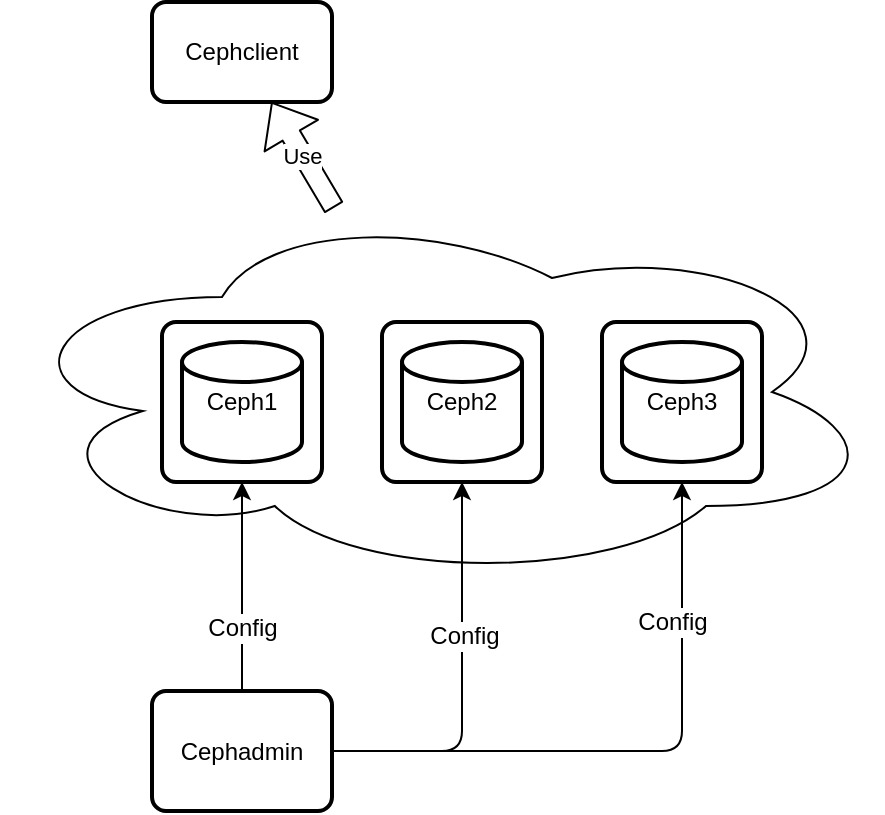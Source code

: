 <mxfile version="12.1.7" type="device" pages="1"><diagram id="cYKObQM2Pi0CjvJzih_y" name="Page-1"><mxGraphModel dx="907" dy="443" grid="1" gridSize="10" guides="1" tooltips="1" connect="1" arrows="1" fold="1" page="1" pageScale="1" pageWidth="827" pageHeight="1169" math="0" shadow="0"><root><mxCell id="0"/><mxCell id="1" parent="0"/><mxCell id="nKhSENf2MaYjsV_gyw1P-4" value="Ceph1" style="strokeWidth=2;html=1;shape=mxgraph.flowchart.database;whiteSpace=wrap;" vertex="1" parent="1"><mxGeometry x="210" y="350" width="60" height="60" as="geometry"/></mxCell><mxCell id="nKhSENf2MaYjsV_gyw1P-5" value="Ceph2" style="strokeWidth=2;html=1;shape=mxgraph.flowchart.database;whiteSpace=wrap;" vertex="1" parent="1"><mxGeometry x="320" y="350" width="60" height="60" as="geometry"/></mxCell><mxCell id="nKhSENf2MaYjsV_gyw1P-6" value="Ceph3" style="strokeWidth=2;html=1;shape=mxgraph.flowchart.database;whiteSpace=wrap;" vertex="1" parent="1"><mxGeometry x="430" y="350" width="60" height="60" as="geometry"/></mxCell><mxCell id="nKhSENf2MaYjsV_gyw1P-7" value="Cephadmin" style="rounded=1;whiteSpace=wrap;html=1;absoluteArcSize=1;arcSize=14;strokeWidth=2;" vertex="1" parent="1"><mxGeometry x="195" y="524.5" width="90" height="60" as="geometry"/></mxCell><mxCell id="nKhSENf2MaYjsV_gyw1P-10" value="" style="endArrow=classic;html=1;edgeStyle=orthogonalEdgeStyle;entryX=0.5;entryY=1;entryDx=0;entryDy=0;" edge="1" parent="1" source="nKhSENf2MaYjsV_gyw1P-7" target="nKhSENf2MaYjsV_gyw1P-31"><mxGeometry width="50" height="50" relative="1" as="geometry"><mxPoint x="340.588" y="250" as="sourcePoint"/><mxPoint x="269.412" y="360" as="targetPoint"/></mxGeometry></mxCell><mxCell id="nKhSENf2MaYjsV_gyw1P-28" value="Config" style="text;html=1;resizable=0;points=[];align=center;verticalAlign=middle;labelBackgroundColor=#ffffff;" vertex="1" connectable="0" parent="nKhSENf2MaYjsV_gyw1P-10"><mxGeometry x="0.168" y="-2" relative="1" as="geometry"><mxPoint x="-1.5" y="-6.5" as="offset"/></mxGeometry></mxCell><mxCell id="nKhSENf2MaYjsV_gyw1P-11" value="" style="endArrow=classic;html=1;edgeStyle=orthogonalEdgeStyle;entryX=0.5;entryY=1;entryDx=0;entryDy=0;" edge="1" parent="1" source="nKhSENf2MaYjsV_gyw1P-7" target="nKhSENf2MaYjsV_gyw1P-32"><mxGeometry width="50" height="50" relative="1" as="geometry"><mxPoint x="350.588" y="260" as="sourcePoint"/><mxPoint x="279.412" y="370" as="targetPoint"/></mxGeometry></mxCell><mxCell id="nKhSENf2MaYjsV_gyw1P-29" value="Config" style="text;html=1;resizable=0;points=[];align=center;verticalAlign=middle;labelBackgroundColor=#ffffff;" vertex="1" connectable="0" parent="nKhSENf2MaYjsV_gyw1P-11"><mxGeometry x="0.089" y="62" relative="1" as="geometry"><mxPoint x="1" y="-2.5" as="offset"/></mxGeometry></mxCell><mxCell id="nKhSENf2MaYjsV_gyw1P-12" value="Cephclient" style="rounded=1;whiteSpace=wrap;html=1;absoluteArcSize=1;arcSize=14;strokeWidth=2;" vertex="1" parent="1"><mxGeometry x="195" y="180" width="90" height="50" as="geometry"/></mxCell><mxCell id="nKhSENf2MaYjsV_gyw1P-20" value="" style="ellipse;shape=cloud;whiteSpace=wrap;html=1;fillColor=none;" vertex="1" parent="1"><mxGeometry x="120" y="280" width="440" height="190" as="geometry"/></mxCell><mxCell id="nKhSENf2MaYjsV_gyw1P-21" value="" style="endArrow=classic;html=1;entryX=0.5;entryY=1;entryDx=0;entryDy=0;" edge="1" parent="1" source="nKhSENf2MaYjsV_gyw1P-7" target="nKhSENf2MaYjsV_gyw1P-30"><mxGeometry width="50" height="50" relative="1" as="geometry"><mxPoint x="240" y="250" as="sourcePoint"/><mxPoint x="240" y="350" as="targetPoint"/></mxGeometry></mxCell><mxCell id="nKhSENf2MaYjsV_gyw1P-27" value="Config" style="text;html=1;resizable=0;points=[];align=center;verticalAlign=middle;labelBackgroundColor=#ffffff;" vertex="1" connectable="0" parent="nKhSENf2MaYjsV_gyw1P-21"><mxGeometry x="-0.447" relative="1" as="geometry"><mxPoint y="-3" as="offset"/></mxGeometry></mxCell><mxCell id="nKhSENf2MaYjsV_gyw1P-25" value="Use" style="shape=flexArrow;endArrow=classic;html=1;" edge="1" parent="1" source="nKhSENf2MaYjsV_gyw1P-20" target="nKhSENf2MaYjsV_gyw1P-12"><mxGeometry width="50" height="50" relative="1" as="geometry"><mxPoint x="80" y="420" as="sourcePoint"/><mxPoint x="130" y="370" as="targetPoint"/></mxGeometry></mxCell><mxCell id="nKhSENf2MaYjsV_gyw1P-30" value="" style="rounded=1;whiteSpace=wrap;html=1;absoluteArcSize=1;arcSize=14;strokeWidth=2;fillColor=none;" vertex="1" parent="1"><mxGeometry x="200" y="340" width="80" height="80" as="geometry"/></mxCell><mxCell id="nKhSENf2MaYjsV_gyw1P-31" value="" style="rounded=1;whiteSpace=wrap;html=1;absoluteArcSize=1;arcSize=14;strokeWidth=2;fillColor=none;" vertex="1" parent="1"><mxGeometry x="310" y="340" width="80" height="80" as="geometry"/></mxCell><mxCell id="nKhSENf2MaYjsV_gyw1P-32" value="" style="rounded=1;whiteSpace=wrap;html=1;absoluteArcSize=1;arcSize=14;strokeWidth=2;fillColor=none;" vertex="1" parent="1"><mxGeometry x="420" y="340" width="80" height="80" as="geometry"/></mxCell></root></mxGraphModel></diagram></mxfile>